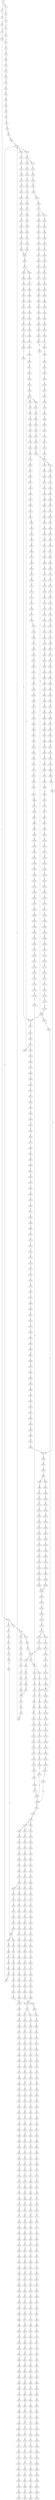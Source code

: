strict digraph  {
	S0 -> S1 [ label = A ];
	S0 -> S2 [ label = G ];
	S1 -> S3 [ label = A ];
	S2 -> S4 [ label = T ];
	S3 -> S5 [ label = C ];
	S4 -> S6 [ label = C ];
	S5 -> S7 [ label = A ];
	S6 -> S8 [ label = A ];
	S7 -> S9 [ label = C ];
	S8 -> S10 [ label = C ];
	S9 -> S11 [ label = A ];
	S10 -> S12 [ label = C ];
	S11 -> S13 [ label = C ];
	S12 -> S14 [ label = C ];
	S12 -> S15 [ label = G ];
	S13 -> S16 [ label = G ];
	S14 -> S17 [ label = T ];
	S15 -> S18 [ label = A ];
	S16 -> S19 [ label = C ];
	S17 -> S20 [ label = G ];
	S18 -> S21 [ label = A ];
	S18 -> S22 [ label = G ];
	S19 -> S23 [ label = T ];
	S20 -> S24 [ label = T ];
	S21 -> S25 [ label = T ];
	S22 -> S26 [ label = T ];
	S23 -> S27 [ label = C ];
	S24 -> S28 [ label = C ];
	S25 -> S29 [ label = C ];
	S26 -> S30 [ label = C ];
	S27 -> S31 [ label = C ];
	S28 -> S32 [ label = C ];
	S29 -> S33 [ label = C ];
	S30 -> S34 [ label = C ];
	S31 -> S35 [ label = T ];
	S32 -> S36 [ label = T ];
	S33 -> S37 [ label = T ];
	S34 -> S38 [ label = A ];
	S34 -> S39 [ label = T ];
	S35 -> S40 [ label = A ];
	S36 -> S41 [ label = T ];
	S37 -> S42 [ label = C ];
	S38 -> S43 [ label = G ];
	S39 -> S44 [ label = C ];
	S40 -> S45 [ label = G ];
	S41 -> S46 [ label = G ];
	S42 -> S47 [ label = G ];
	S43 -> S48 [ label = T ];
	S43 -> S49 [ label = C ];
	S44 -> S50 [ label = G ];
	S45 -> S51 [ label = A ];
	S46 -> S52 [ label = A ];
	S46 -> S53 [ label = T ];
	S47 -> S54 [ label = A ];
	S48 -> S55 [ label = A ];
	S49 -> S56 [ label = T ];
	S50 -> S57 [ label = A ];
	S51 -> S58 [ label = A ];
	S52 -> S59 [ label = A ];
	S53 -> S60 [ label = A ];
	S54 -> S61 [ label = A ];
	S55 -> S62 [ label = G ];
	S56 -> S63 [ label = T ];
	S57 -> S64 [ label = A ];
	S58 -> S65 [ label = C ];
	S59 -> S66 [ label = C ];
	S60 -> S67 [ label = G ];
	S61 -> S68 [ label = C ];
	S62 -> S69 [ label = G ];
	S63 -> S70 [ label = C ];
	S64 -> S71 [ label = C ];
	S65 -> S72 [ label = T ];
	S66 -> S73 [ label = T ];
	S67 -> S74 [ label = G ];
	S68 -> S75 [ label = T ];
	S69 -> S76 [ label = G ];
	S70 -> S77 [ label = A ];
	S71 -> S75 [ label = T ];
	S72 -> S78 [ label = T ];
	S73 -> S79 [ label = T ];
	S74 -> S80 [ label = A ];
	S75 -> S81 [ label = T ];
	S76 -> S82 [ label = T ];
	S77 -> S83 [ label = C ];
	S78 -> S84 [ label = C ];
	S79 -> S85 [ label = C ];
	S80 -> S86 [ label = G ];
	S81 -> S87 [ label = C ];
	S82 -> S88 [ label = C ];
	S83 -> S89 [ label = G ];
	S84 -> S90 [ label = A ];
	S85 -> S91 [ label = A ];
	S86 -> S92 [ label = A ];
	S87 -> S93 [ label = A ];
	S88 -> S94 [ label = A ];
	S89 -> S95 [ label = C ];
	S90 -> S96 [ label = A ];
	S91 -> S97 [ label = A ];
	S92 -> S98 [ label = G ];
	S93 -> S99 [ label = A ];
	S94 -> S100 [ label = C ];
	S95 -> S101 [ label = C ];
	S96 -> S102 [ label = C ];
	S97 -> S102 [ label = C ];
	S98 -> S103 [ label = G ];
	S99 -> S102 [ label = C ];
	S100 -> S104 [ label = T ];
	S101 -> S105 [ label = C ];
	S102 -> S106 [ label = C ];
	S102 -> S107 [ label = T ];
	S103 -> S108 [ label = T ];
	S104 -> S109 [ label = C ];
	S105 -> S110 [ label = T ];
	S106 -> S111 [ label = G ];
	S107 -> S112 [ label = G ];
	S108 -> S113 [ label = C ];
	S109 -> S114 [ label = G ];
	S110 -> S115 [ label = T ];
	S111 -> S116 [ label = G ];
	S112 -> S117 [ label = G ];
	S112 -> S118 [ label = C ];
	S113 -> S119 [ label = C ];
	S114 -> S120 [ label = C ];
	S115 -> S121 [ label = C ];
	S116 -> S122 [ label = C ];
	S117 -> S123 [ label = C ];
	S118 -> S124 [ label = C ];
	S119 -> S125 [ label = C ];
	S120 -> S126 [ label = T ];
	S121 -> S127 [ label = A ];
	S122 -> S128 [ label = C ];
	S123 -> S129 [ label = C ];
	S124 -> S130 [ label = C ];
	S125 -> S131 [ label = A ];
	S125 -> S132 [ label = G ];
	S126 -> S133 [ label = T ];
	S127 -> S134 [ label = T ];
	S128 -> S135 [ label = C ];
	S129 -> S136 [ label = C ];
	S130 -> S137 [ label = T ];
	S131 -> S138 [ label = G ];
	S132 -> S139 [ label = G ];
	S133 -> S140 [ label = C ];
	S134 -> S141 [ label = C ];
	S135 -> S142 [ label = A ];
	S136 -> S143 [ label = A ];
	S137 -> S144 [ label = A ];
	S138 -> S145 [ label = A ];
	S139 -> S146 [ label = A ];
	S140 -> S147 [ label = A ];
	S141 -> S148 [ label = C ];
	S142 -> S149 [ label = G ];
	S143 -> S150 [ label = G ];
	S144 -> S151 [ label = G ];
	S145 -> S152 [ label = G ];
	S146 -> S153 [ label = G ];
	S147 -> S154 [ label = T ];
	S148 -> S155 [ label = A ];
	S149 -> S156 [ label = T ];
	S150 -> S157 [ label = G ];
	S151 -> S158 [ label = G ];
	S152 -> S159 [ label = C ];
	S153 -> S160 [ label = G ];
	S154 -> S161 [ label = C ];
	S155 -> S162 [ label = G ];
	S156 -> S163 [ label = T ];
	S157 -> S164 [ label = T ];
	S158 -> S165 [ label = T ];
	S159 -> S166 [ label = C ];
	S160 -> S167 [ label = C ];
	S161 -> S168 [ label = C ];
	S162 -> S169 [ label = A ];
	S163 -> S170 [ label = G ];
	S164 -> S171 [ label = G ];
	S165 -> S172 [ label = G ];
	S166 -> S173 [ label = A ];
	S167 -> S174 [ label = G ];
	S168 -> S175 [ label = A ];
	S169 -> S176 [ label = A ];
	S170 -> S177 [ label = T ];
	S171 -> S178 [ label = C ];
	S171 -> S179 [ label = G ];
	S172 -> S180 [ label = T ];
	S173 -> S181 [ label = C ];
	S174 -> S182 [ label = T ];
	S175 -> S162 [ label = G ];
	S176 -> S183 [ label = C ];
	S177 -> S184 [ label = G ];
	S178 -> S185 [ label = G ];
	S179 -> S186 [ label = G ];
	S180 -> S187 [ label = G ];
	S181 -> S188 [ label = G ];
	S182 -> S189 [ label = G ];
	S183 -> S190 [ label = C ];
	S184 -> S191 [ label = C ];
	S185 -> S192 [ label = C ];
	S186 -> S193 [ label = C ];
	S187 -> S194 [ label = C ];
	S188 -> S195 [ label = G ];
	S189 -> S196 [ label = G ];
	S190 -> S197 [ label = A ];
	S190 -> S198 [ label = G ];
	S191 -> S199 [ label = G ];
	S192 -> S200 [ label = G ];
	S193 -> S201 [ label = T ];
	S194 -> S202 [ label = G ];
	S195 -> S203 [ label = T ];
	S196 -> S204 [ label = T ];
	S197 -> S205 [ label = G ];
	S197 -> S206 [ label = C ];
	S198 -> S207 [ label = G ];
	S199 -> S208 [ label = T ];
	S200 -> S209 [ label = T ];
	S201 -> S210 [ label = T ];
	S202 -> S211 [ label = T ];
	S203 -> S212 [ label = T ];
	S204 -> S213 [ label = A ];
	S205 -> S214 [ label = A ];
	S206 -> S215 [ label = C ];
	S207 -> S216 [ label = A ];
	S208 -> S217 [ label = C ];
	S209 -> S218 [ label = C ];
	S210 -> S219 [ label = C ];
	S211 -> S220 [ label = C ];
	S212 -> S221 [ label = A ];
	S213 -> S222 [ label = T ];
	S214 -> S223 [ label = C ];
	S215 -> S224 [ label = A ];
	S216 -> S225 [ label = C ];
	S217 -> S226 [ label = G ];
	S218 -> S227 [ label = G ];
	S219 -> S228 [ label = G ];
	S220 -> S229 [ label = G ];
	S221 -> S230 [ label = C ];
	S222 -> S231 [ label = G ];
	S223 -> S232 [ label = T ];
	S224 -> S233 [ label = C ];
	S225 -> S234 [ label = G ];
	S226 -> S235 [ label = A ];
	S227 -> S236 [ label = T ];
	S228 -> S237 [ label = A ];
	S229 -> S235 [ label = A ];
	S230 -> S238 [ label = T ];
	S231 -> S239 [ label = A ];
	S232 -> S240 [ label = C ];
	S233 -> S241 [ label = C ];
	S234 -> S242 [ label = C ];
	S235 -> S243 [ label = A ];
	S236 -> S244 [ label = G ];
	S237 -> S245 [ label = A ];
	S238 -> S246 [ label = G ];
	S239 -> S247 [ label = G ];
	S240 -> S248 [ label = C ];
	S241 -> S249 [ label = C ];
	S242 -> S250 [ label = C ];
	S243 -> S251 [ label = C ];
	S244 -> S252 [ label = C ];
	S245 -> S253 [ label = C ];
	S246 -> S254 [ label = C ];
	S247 -> S255 [ label = C ];
	S248 -> S256 [ label = C ];
	S249 -> S257 [ label = C ];
	S250 -> S258 [ label = C ];
	S251 -> S259 [ label = C ];
	S251 -> S260 [ label = A ];
	S252 -> S261 [ label = A ];
	S253 -> S262 [ label = A ];
	S254 -> S263 [ label = A ];
	S255 -> S264 [ label = G ];
	S256 -> S265 [ label = A ];
	S257 -> S266 [ label = T ];
	S258 -> S267 [ label = A ];
	S259 -> S268 [ label = T ];
	S260 -> S269 [ label = C ];
	S261 -> S270 [ label = T ];
	S262 -> S271 [ label = C ];
	S263 -> S272 [ label = G ];
	S264 -> S273 [ label = G ];
	S265 -> S274 [ label = T ];
	S266 -> S275 [ label = T ];
	S267 -> S276 [ label = T ];
	S268 -> S277 [ label = T ];
	S269 -> S278 [ label = C ];
	S270 -> S279 [ label = C ];
	S271 -> S280 [ label = G ];
	S272 -> S281 [ label = A ];
	S273 -> S282 [ label = T ];
	S274 -> S283 [ label = C ];
	S275 -> S284 [ label = C ];
	S276 -> S285 [ label = C ];
	S277 -> S286 [ label = C ];
	S278 -> S287 [ label = C ];
	S279 -> S288 [ label = C ];
	S280 -> S289 [ label = C ];
	S281 -> S290 [ label = C ];
	S282 -> S291 [ label = C ];
	S283 -> S292 [ label = T ];
	S284 -> S293 [ label = C ];
	S284 -> S294 [ label = G ];
	S285 -> S295 [ label = G ];
	S286 -> S296 [ label = G ];
	S287 -> S297 [ label = G ];
	S288 -> S298 [ label = G ];
	S289 -> S299 [ label = G ];
	S290 -> S300 [ label = G ];
	S291 -> S301 [ label = G ];
	S292 -> S302 [ label = G ];
	S293 -> S303 [ label = T ];
	S294 -> S304 [ label = A ];
	S295 -> S305 [ label = T ];
	S296 -> S306 [ label = T ];
	S297 -> S307 [ label = T ];
	S298 -> S308 [ label = C ];
	S299 -> S309 [ label = C ];
	S300 -> S310 [ label = G ];
	S301 -> S311 [ label = C ];
	S302 -> S312 [ label = C ];
	S303 -> S313 [ label = G ];
	S304 -> S314 [ label = T ];
	S305 -> S315 [ label = C ];
	S306 -> S316 [ label = A ];
	S307 -> S317 [ label = A ];
	S308 -> S318 [ label = A ];
	S309 -> S319 [ label = A ];
	S310 -> S320 [ label = A ];
	S311 -> S321 [ label = A ];
	S312 -> S322 [ label = C ];
	S313 -> S323 [ label = T ];
	S314 -> S324 [ label = C ];
	S315 -> S325 [ label = C ];
	S316 -> S326 [ label = C ];
	S317 -> S327 [ label = C ];
	S318 -> S328 [ label = C ];
	S319 -> S329 [ label = C ];
	S320 -> S330 [ label = C ];
	S321 -> S331 [ label = C ];
	S322 -> S332 [ label = A ];
	S323 -> S333 [ label = C ];
	S324 -> S334 [ label = G ];
	S325 -> S335 [ label = T ];
	S326 -> S336 [ label = T ];
	S327 -> S337 [ label = G ];
	S328 -> S338 [ label = G ];
	S329 -> S339 [ label = G ];
	S330 -> S340 [ label = A ];
	S331 -> S341 [ label = G ];
	S332 -> S342 [ label = G ];
	S333 -> S343 [ label = C ];
	S334 -> S344 [ label = T ];
	S335 -> S345 [ label = C ];
	S336 -> S346 [ label = T ];
	S337 -> S347 [ label = T ];
	S338 -> S348 [ label = T ];
	S339 -> S349 [ label = T ];
	S340 -> S350 [ label = C ];
	S341 -> S351 [ label = C ];
	S342 -> S352 [ label = T ];
	S343 -> S353 [ label = T ];
	S344 -> S354 [ label = T ];
	S345 -> S355 [ label = T ];
	S346 -> S356 [ label = C ];
	S347 -> S357 [ label = C ];
	S348 -> S358 [ label = C ];
	S349 -> S359 [ label = C ];
	S350 -> S360 [ label = A ];
	S351 -> S361 [ label = G ];
	S352 -> S362 [ label = C ];
	S353 -> S363 [ label = T ];
	S354 -> S364 [ label = T ];
	S355 -> S365 [ label = T ];
	S356 -> S366 [ label = A ];
	S357 -> S367 [ label = C ];
	S358 -> S368 [ label = G ];
	S359 -> S369 [ label = C ];
	S360 -> S370 [ label = C ];
	S361 -> S371 [ label = C ];
	S362 -> S372 [ label = G ];
	S363 -> S46 [ label = G ];
	S364 -> S373 [ label = G ];
	S365 -> S374 [ label = C ];
	S366 -> S375 [ label = A ];
	S367 -> S376 [ label = A ];
	S368 -> S377 [ label = A ];
	S369 -> S378 [ label = A ];
	S370 -> S379 [ label = C ];
	S371 -> S380 [ label = G ];
	S372 -> S381 [ label = T ];
	S373 -> S382 [ label = T ];
	S374 -> S383 [ label = T ];
	S375 -> S384 [ label = G ];
	S376 -> S385 [ label = G ];
	S377 -> S386 [ label = G ];
	S378 -> S387 [ label = G ];
	S379 -> S388 [ label = T ];
	S380 -> S389 [ label = G ];
	S381 -> S390 [ label = A ];
	S382 -> S391 [ label = A ];
	S383 -> S392 [ label = C ];
	S384 -> S393 [ label = C ];
	S385 -> S394 [ label = C ];
	S386 -> S395 [ label = C ];
	S387 -> S396 [ label = C ];
	S388 -> S397 [ label = C ];
	S389 -> S398 [ label = C ];
	S390 -> S399 [ label = A ];
	S391 -> S400 [ label = G ];
	S392 -> S401 [ label = G ];
	S393 -> S402 [ label = G ];
	S394 -> S403 [ label = G ];
	S395 -> S404 [ label = G ];
	S396 -> S405 [ label = T ];
	S396 -> S403 [ label = G ];
	S397 -> S406 [ label = T ];
	S398 -> S407 [ label = T ];
	S399 -> S408 [ label = G ];
	S400 -> S409 [ label = G ];
	S401 -> S410 [ label = G ];
	S402 -> S411 [ label = A ];
	S403 -> S412 [ label = A ];
	S404 -> S413 [ label = A ];
	S405 -> S414 [ label = T ];
	S406 -> S415 [ label = A ];
	S407 -> S416 [ label = G ];
	S408 -> S417 [ label = A ];
	S409 -> S418 [ label = A ];
	S410 -> S419 [ label = A ];
	S411 -> S420 [ label = G ];
	S412 -> S421 [ label = G ];
	S413 -> S422 [ label = G ];
	S414 -> S70 [ label = C ];
	S415 -> S423 [ label = G ];
	S416 -> S424 [ label = G ];
	S417 -> S425 [ label = C ];
	S418 -> S426 [ label = A ];
	S419 -> S427 [ label = G ];
	S420 -> S428 [ label = T ];
	S421 -> S429 [ label = T ];
	S422 -> S430 [ label = T ];
	S423 -> S431 [ label = A ];
	S424 -> S432 [ label = A ];
	S425 -> S433 [ label = G ];
	S426 -> S434 [ label = A ];
	S427 -> S435 [ label = A ];
	S428 -> S436 [ label = C ];
	S429 -> S437 [ label = C ];
	S430 -> S438 [ label = C ];
	S431 -> S439 [ label = A ];
	S432 -> S440 [ label = A ];
	S433 -> S441 [ label = G ];
	S434 -> S442 [ label = G ];
	S435 -> S443 [ label = G ];
	S436 -> S444 [ label = C ];
	S437 -> S445 [ label = C ];
	S437 -> S446 [ label = T ];
	S438 -> S447 [ label = G ];
	S439 -> S448 [ label = C ];
	S440 -> S449 [ label = T ];
	S441 -> S450 [ label = C ];
	S442 -> S451 [ label = G ];
	S443 -> S452 [ label = G ];
	S444 -> S453 [ label = C ];
	S445 -> S453 [ label = C ];
	S446 -> S454 [ label = C ];
	S447 -> S455 [ label = A ];
	S448 -> S456 [ label = G ];
	S449 -> S457 [ label = G ];
	S450 -> S458 [ label = T ];
	S451 -> S459 [ label = T ];
	S452 -> S460 [ label = T ];
	S453 -> S461 [ label = T ];
	S453 -> S462 [ label = G ];
	S454 -> S463 [ label = G ];
	S455 -> S464 [ label = A ];
	S456 -> S465 [ label = A ];
	S457 -> S466 [ label = G ];
	S458 -> S467 [ label = C ];
	S459 -> S468 [ label = C ];
	S460 -> S469 [ label = C ];
	S461 -> S470 [ label = C ];
	S462 -> S471 [ label = C ];
	S463 -> S472 [ label = T ];
	S464 -> S473 [ label = C ];
	S465 -> S474 [ label = G ];
	S466 -> S475 [ label = G ];
	S467 -> S476 [ label = T ];
	S468 -> S477 [ label = C ];
	S469 -> S119 [ label = C ];
	S470 -> S478 [ label = C ];
	S471 -> S479 [ label = C ];
	S472 -> S480 [ label = C ];
	S473 -> S481 [ label = C ];
	S474 -> S482 [ label = G ];
	S475 -> S483 [ label = G ];
	S476 -> S484 [ label = C ];
	S477 -> S485 [ label = C ];
	S478 -> S486 [ label = G ];
	S479 -> S487 [ label = T ];
	S480 -> S488 [ label = T ];
	S481 -> S489 [ label = T ];
	S482 -> S490 [ label = T ];
	S483 -> S491 [ label = T ];
	S484 -> S492 [ label = G ];
	S485 -> S493 [ label = G ];
	S486 -> S494 [ label = G ];
	S487 -> S495 [ label = G ];
	S488 -> S496 [ label = G ];
	S489 -> S497 [ label = G ];
	S490 -> S498 [ label = G ];
	S491 -> S499 [ label = C ];
	S492 -> S500 [ label = A ];
	S493 -> S501 [ label = A ];
	S494 -> S502 [ label = T ];
	S495 -> S503 [ label = T ];
	S496 -> S504 [ label = T ];
	S497 -> S505 [ label = T ];
	S498 -> S506 [ label = T ];
	S499 -> S507 [ label = C ];
	S500 -> S508 [ label = A ];
	S501 -> S509 [ label = A ];
	S502 -> S510 [ label = C ];
	S503 -> S511 [ label = C ];
	S504 -> S512 [ label = T ];
	S505 -> S513 [ label = C ];
	S506 -> S514 [ label = C ];
	S507 -> S515 [ label = G ];
	S508 -> S516 [ label = G ];
	S509 -> S517 [ label = G ];
	S510 -> S518 [ label = T ];
	S511 -> S519 [ label = G ];
	S512 -> S520 [ label = C ];
	S513 -> S521 [ label = G ];
	S514 -> S522 [ label = C ];
	S515 -> S523 [ label = C ];
	S516 -> S524 [ label = T ];
	S517 -> S525 [ label = T ];
	S518 -> S526 [ label = G ];
	S519 -> S527 [ label = C ];
	S520 -> S528 [ label = C ];
	S521 -> S529 [ label = C ];
	S522 -> S530 [ label = C ];
	S523 -> S531 [ label = C ];
	S524 -> S532 [ label = C ];
	S525 -> S533 [ label = C ];
	S526 -> S534 [ label = G ];
	S527 -> S535 [ label = G ];
	S528 -> S536 [ label = G ];
	S529 -> S537 [ label = G ];
	S530 -> S538 [ label = T ];
	S531 -> S539 [ label = G ];
	S532 -> S540 [ label = G ];
	S533 -> S541 [ label = G ];
	S534 -> S542 [ label = A ];
	S535 -> S543 [ label = C ];
	S536 -> S544 [ label = T ];
	S537 -> S543 [ label = C ];
	S538 -> S545 [ label = G ];
	S539 -> S546 [ label = G ];
	S540 -> S547 [ label = C ];
	S541 -> S548 [ label = A ];
	S542 -> S549 [ label = G ];
	S543 -> S550 [ label = G ];
	S543 -> S551 [ label = A ];
	S544 -> S552 [ label = G ];
	S545 -> S553 [ label = T ];
	S546 -> S554 [ label = A ];
	S547 -> S555 [ label = G ];
	S548 -> S556 [ label = G ];
	S549 -> S557 [ label = G ];
	S550 -> S558 [ label = A ];
	S551 -> S559 [ label = A ];
	S552 -> S560 [ label = G ];
	S553 -> S561 [ label = C ];
	S554 -> S562 [ label = A ];
	S555 -> S563 [ label = G ];
	S556 -> S564 [ label = G ];
	S557 -> S565 [ label = G ];
	S558 -> S566 [ label = G ];
	S559 -> S567 [ label = C ];
	S560 -> S568 [ label = C ];
	S561 -> S569 [ label = C ];
	S562 -> S570 [ label = C ];
	S563 -> S571 [ label = C ];
	S564 -> S572 [ label = T ];
	S565 -> S573 [ label = T ];
	S566 -> S574 [ label = C ];
	S567 -> S575 [ label = C ];
	S568 -> S576 [ label = C ];
	S569 -> S577 [ label = T ];
	S570 -> S578 [ label = T ];
	S571 -> S579 [ label = T ];
	S572 -> S580 [ label = A ];
	S573 -> S581 [ label = G ];
	S574 -> S582 [ label = A ];
	S575 -> S583 [ label = C ];
	S576 -> S584 [ label = C ];
	S577 -> S585 [ label = A ];
	S578 -> S586 [ label = G ];
	S579 -> S587 [ label = A ];
	S580 -> S588 [ label = T ];
	S581 -> S589 [ label = T ];
	S582 -> S590 [ label = G ];
	S583 -> S591 [ label = G ];
	S584 -> S592 [ label = G ];
	S585 -> S593 [ label = C ];
	S586 -> S594 [ label = C ];
	S587 -> S595 [ label = T ];
	S588 -> S596 [ label = A ];
	S589 -> S597 [ label = T ];
	S590 -> S598 [ label = T ];
	S591 -> S599 [ label = T ];
	S592 -> S600 [ label = T ];
	S593 -> S601 [ label = T ];
	S594 -> S602 [ label = A ];
	S595 -> S603 [ label = A ];
	S596 -> S604 [ label = A ];
	S597 -> S605 [ label = C ];
	S598 -> S606 [ label = G ];
	S599 -> S607 [ label = A ];
	S600 -> S608 [ label = C ];
	S601 -> S609 [ label = A ];
	S602 -> S610 [ label = A ];
	S603 -> S611 [ label = G ];
	S604 -> S612 [ label = G ];
	S605 -> S613 [ label = C ];
	S606 -> S614 [ label = C ];
	S607 -> S615 [ label = C ];
	S608 -> S616 [ label = C ];
	S609 -> S617 [ label = C ];
	S610 -> S618 [ label = C ];
	S611 -> S619 [ label = T ];
	S612 -> S620 [ label = T ];
	S613 -> S621 [ label = A ];
	S614 -> S622 [ label = A ];
	S615 -> S623 [ label = A ];
	S616 -> S624 [ label = A ];
	S617 -> S625 [ label = C ];
	S618 -> S626 [ label = C ];
	S619 -> S627 [ label = A ];
	S620 -> S628 [ label = C ];
	S621 -> S629 [ label = G ];
	S622 -> S630 [ label = A ];
	S623 -> S631 [ label = G ];
	S624 -> S632 [ label = G ];
	S625 -> S633 [ label = A ];
	S626 -> S634 [ label = A ];
	S627 -> S635 [ label = G ];
	S628 -> S636 [ label = G ];
	S629 -> S637 [ label = C ];
	S630 -> S638 [ label = C ];
	S631 -> S639 [ label = C ];
	S632 -> S640 [ label = T ];
	S633 -> S641 [ label = G ];
	S634 -> S642 [ label = G ];
	S635 -> S643 [ label = C ];
	S636 -> S644 [ label = T ];
	S637 -> S645 [ label = A ];
	S638 -> S646 [ label = A ];
	S639 -> S647 [ label = A ];
	S640 -> S648 [ label = A ];
	S641 -> S649 [ label = G ];
	S642 -> S650 [ label = A ];
	S643 -> S651 [ label = C ];
	S644 -> S652 [ label = G ];
	S645 -> S653 [ label = G ];
	S646 -> S654 [ label = G ];
	S647 -> S655 [ label = G ];
	S648 -> S656 [ label = G ];
	S649 -> S657 [ label = A ];
	S650 -> S658 [ label = A ];
	S651 -> S659 [ label = G ];
	S652 -> S660 [ label = G ];
	S653 -> S661 [ label = A ];
	S654 -> S662 [ label = C ];
	S655 -> S663 [ label = G ];
	S656 -> S664 [ label = C ];
	S657 -> S665 [ label = G ];
	S658 -> S666 [ label = C ];
	S659 -> S667 [ label = A ];
	S660 -> S668 [ label = T ];
	S661 -> S669 [ label = T ];
	S662 -> S670 [ label = T ];
	S663 -> S671 [ label = T ];
	S664 -> S672 [ label = T ];
	S665 -> S673 [ label = A ];
	S666 -> S674 [ label = A ];
	S667 -> S675 [ label = A ];
	S668 -> S676 [ label = A ];
	S669 -> S677 [ label = A ];
	S670 -> S678 [ label = A ];
	S671 -> S679 [ label = G ];
	S672 -> S680 [ label = C ];
	S673 -> S681 [ label = G ];
	S674 -> S682 [ label = G ];
	S675 -> S683 [ label = A ];
	S676 -> S684 [ label = C ];
	S677 -> S685 [ label = A ];
	S678 -> S686 [ label = C ];
	S679 -> S687 [ label = C ];
	S680 -> S688 [ label = C ];
	S681 -> S689 [ label = T ];
	S682 -> S690 [ label = C ];
	S683 -> S691 [ label = C ];
	S684 -> S692 [ label = C ];
	S685 -> S693 [ label = A ];
	S686 -> S694 [ label = G ];
	S687 -> S695 [ label = A ];
	S688 -> S696 [ label = A ];
	S689 -> S697 [ label = C ];
	S690 -> S698 [ label = C ];
	S691 -> S699 [ label = C ];
	S692 -> S700 [ label = G ];
	S693 -> S701 [ label = A ];
	S694 -> S702 [ label = A ];
	S695 -> S703 [ label = C ];
	S696 -> S704 [ label = C ];
	S697 -> S705 [ label = A ];
	S698 -> S706 [ label = G ];
	S699 -> S707 [ label = C ];
	S700 -> S708 [ label = G ];
	S701 -> S709 [ label = A ];
	S702 -> S710 [ label = G ];
	S703 -> S711 [ label = G ];
	S704 -> S712 [ label = C ];
	S705 -> S713 [ label = G ];
	S706 -> S714 [ label = T ];
	S707 -> S715 [ label = C ];
	S708 -> S716 [ label = T ];
	S709 -> S717 [ label = C ];
	S710 -> S718 [ label = A ];
	S711 -> S719 [ label = C ];
	S712 -> S720 [ label = G ];
	S713 -> S721 [ label = G ];
	S714 -> S722 [ label = C ];
	S715 -> S723 [ label = G ];
	S716 -> S724 [ label = G ];
	S717 -> S725 [ label = T ];
	S718 -> S726 [ label = A ];
	S719 -> S727 [ label = G ];
	S720 -> S728 [ label = G ];
	S721 -> S729 [ label = A ];
	S722 -> S730 [ label = C ];
	S723 -> S731 [ label = A ];
	S724 -> S732 [ label = G ];
	S725 -> S733 [ label = T ];
	S726 -> S734 [ label = C ];
	S727 -> S735 [ label = G ];
	S728 -> S736 [ label = A ];
	S729 -> S737 [ label = C ];
	S730 -> S738 [ label = T ];
	S731 -> S739 [ label = C ];
	S732 -> S740 [ label = T ];
	S733 -> S741 [ label = T ];
	S734 -> S742 [ label = T ];
	S735 -> S743 [ label = T ];
	S736 -> S744 [ label = C ];
	S737 -> S745 [ label = C ];
	S738 -> S746 [ label = C ];
	S739 -> S747 [ label = T ];
	S740 -> S748 [ label = T ];
	S741 -> S749 [ label = G ];
	S742 -> S750 [ label = G ];
	S743 -> S751 [ label = G ];
	S744 -> S752 [ label = G ];
	S745 -> S753 [ label = A ];
	S746 -> S754 [ label = T ];
	S747 -> S755 [ label = A ];
	S748 -> S756 [ label = A ];
	S749 -> S757 [ label = C ];
	S750 -> S758 [ label = G ];
	S751 -> S759 [ label = C ];
	S752 -> S760 [ label = T ];
	S753 -> S761 [ label = G ];
	S754 -> S762 [ label = G ];
	S755 -> S763 [ label = G ];
	S756 -> S764 [ label = G ];
	S757 -> S765 [ label = C ];
	S758 -> S766 [ label = C ];
	S759 -> S767 [ label = C ];
	S760 -> S768 [ label = C ];
	S761 -> S769 [ label = T ];
	S762 -> S770 [ label = T ];
	S763 -> S771 [ label = A ];
	S764 -> S772 [ label = A ];
	S765 -> S773 [ label = G ];
	S766 -> S774 [ label = G ];
	S767 -> S775 [ label = G ];
	S768 -> S776 [ label = G ];
	S769 -> S777 [ label = C ];
	S770 -> S778 [ label = C ];
	S771 -> S779 [ label = A ];
	S772 -> S780 [ label = A ];
	S773 -> S781 [ label = T ];
	S774 -> S782 [ label = C ];
	S775 -> S783 [ label = C ];
	S776 -> S784 [ label = T ];
	S777 -> S785 [ label = T ];
	S778 -> S786 [ label = G ];
	S779 -> S787 [ label = T ];
	S780 -> S788 [ label = G ];
	S781 -> S789 [ label = A ];
	S782 -> S790 [ label = A ];
	S783 -> S791 [ label = A ];
	S784 -> S792 [ label = G ];
	S785 -> S793 [ label = C ];
	S786 -> S794 [ label = T ];
	S787 -> S795 [ label = C ];
	S788 -> S796 [ label = G ];
	S789 -> S797 [ label = G ];
	S790 -> S798 [ label = G ];
	S791 -> S799 [ label = A ];
	S792 -> S800 [ label = A ];
	S793 -> S801 [ label = T ];
	S794 -> S802 [ label = G ];
	S795 -> S803 [ label = G ];
	S796 -> S804 [ label = G ];
	S797 -> S805 [ label = C ];
	S798 -> S806 [ label = C ];
	S799 -> S807 [ label = C ];
	S800 -> S808 [ label = C ];
	S801 -> S809 [ label = G ];
	S802 -> S810 [ label = G ];
	S803 -> S811 [ label = G ];
	S804 -> S812 [ label = G ];
	S805 -> S813 [ label = C ];
	S806 -> S814 [ label = G ];
	S807 -> S815 [ label = C ];
	S808 -> S816 [ label = C ];
	S809 -> S817 [ label = T ];
	S810 -> S818 [ label = T ];
	S811 -> S819 [ label = G ];
	S812 -> S820 [ label = G ];
	S813 -> S821 [ label = G ];
	S814 -> S822 [ label = G ];
	S815 -> S823 [ label = A ];
	S816 -> S824 [ label = G ];
	S817 -> S825 [ label = A ];
	S818 -> S826 [ label = A ];
	S819 -> S827 [ label = T ];
	S820 -> S828 [ label = T ];
	S821 -> S829 [ label = G ];
	S822 -> S830 [ label = G ];
	S823 -> S831 [ label = G ];
	S824 -> S832 [ label = G ];
	S827 -> S833 [ label = A ];
	S828 -> S834 [ label = C ];
	S829 -> S835 [ label = T ];
	S830 -> S836 [ label = T ];
	S831 -> S837 [ label = T ];
	S832 -> S838 [ label = T ];
	S833 -> S839 [ label = T ];
	S834 -> S840 [ label = C ];
	S835 -> S841 [ label = G ];
	S836 -> S842 [ label = G ];
	S837 -> S843 [ label = C ];
	S838 -> S844 [ label = C ];
	S839 -> S845 [ label = C ];
	S840 -> S846 [ label = G ];
	S841 -> S847 [ label = A ];
	S842 -> S848 [ label = C ];
	S843 -> S849 [ label = G ];
	S844 -> S850 [ label = G ];
	S845 -> S851 [ label = C ];
	S846 -> S852 [ label = T ];
	S847 -> S853 [ label = C ];
	S848 -> S854 [ label = C ];
	S849 -> S855 [ label = C ];
	S850 -> S856 [ label = C ];
	S851 -> S857 [ label = C ];
	S852 -> S858 [ label = C ];
	S853 -> S859 [ label = G ];
	S854 -> S860 [ label = G ];
	S855 -> S861 [ label = G ];
	S856 -> S862 [ label = G ];
	S857 -> S863 [ label = G ];
	S858 -> S864 [ label = G ];
	S859 -> S865 [ label = T ];
	S860 -> S866 [ label = C ];
	S861 -> S867 [ label = C ];
	S862 -> S868 [ label = T ];
	S863 -> S869 [ label = A ];
	S864 -> S870 [ label = G ];
	S865 -> S871 [ label = G ];
	S866 -> S872 [ label = C ];
	S867 -> S873 [ label = A ];
	S868 -> S874 [ label = A ];
	S869 -> S875 [ label = A ];
	S870 -> S876 [ label = A ];
	S871 -> S877 [ label = G ];
	S872 -> S878 [ label = G ];
	S873 -> S879 [ label = G ];
	S874 -> S880 [ label = G ];
	S875 -> S881 [ label = A ];
	S876 -> S882 [ label = A ];
	S877 -> S883 [ label = G ];
	S878 -> S884 [ label = G ];
	S879 -> S885 [ label = C ];
	S880 -> S886 [ label = C ];
	S881 -> S887 [ label = G ];
	S882 -> S888 [ label = C ];
	S883 -> S889 [ label = T ];
	S884 -> S890 [ label = T ];
	S885 -> S891 [ label = C ];
	S886 -> S892 [ label = C ];
	S887 -> S893 [ label = T ];
	S888 -> S894 [ label = T ];
	S889 -> S895 [ label = A ];
	S890 -> S896 [ label = G ];
	S891 -> S897 [ label = G ];
	S892 -> S898 [ label = G ];
	S893 -> S899 [ label = G ];
	S894 -> S900 [ label = A ];
	S895 -> S901 [ label = C ];
	S896 -> S902 [ label = G ];
	S897 -> S903 [ label = G ];
	S898 -> S904 [ label = C ];
	S899 -> S905 [ label = T ];
	S900 -> S906 [ label = C ];
	S901 -> S907 [ label = T ];
	S902 -> S908 [ label = T ];
	S903 -> S909 [ label = T ];
	S904 -> S910 [ label = T ];
	S905 -> S911 [ label = C ];
	S906 -> S912 [ label = A ];
	S907 -> S913 [ label = A ];
	S908 -> S914 [ label = G ];
	S909 -> S915 [ label = G ];
	S910 -> S916 [ label = G ];
	S911 -> S917 [ label = G ];
	S912 -> S918 [ label = A ];
	S913 -> S919 [ label = T ];
	S914 -> S920 [ label = G ];
	S915 -> S921 [ label = G ];
	S916 -> S922 [ label = G ];
	S917 -> S923 [ label = T ];
	S918 -> S924 [ label = C ];
	S919 -> S925 [ label = T ];
	S920 -> S926 [ label = A ];
	S921 -> S927 [ label = A ];
	S922 -> S928 [ label = A ];
	S923 -> S929 [ label = C ];
	S924 -> S930 [ label = G ];
	S925 -> S931 [ label = G ];
	S926 -> S932 [ label = A ];
	S927 -> S933 [ label = A ];
	S928 -> S934 [ label = A ];
	S929 -> S935 [ label = G ];
	S930 -> S936 [ label = A ];
	S931 -> S937 [ label = G ];
	S932 -> S938 [ label = C ];
	S933 -> S939 [ label = G ];
	S934 -> S940 [ label = G ];
	S935 -> S941 [ label = G ];
	S936 -> S942 [ label = A ];
	S937 -> S943 [ label = A ];
	S938 -> S944 [ label = C ];
	S939 -> S945 [ label = A ];
	S940 -> S946 [ label = A ];
	S941 -> S947 [ label = A ];
	S942 -> S948 [ label = A ];
	S943 -> S949 [ label = A ];
	S944 -> S950 [ label = T ];
	S945 -> S951 [ label = A ];
	S946 -> S952 [ label = A ];
	S947 -> S953 [ label = A ];
	S948 -> S954 [ label = A ];
	S949 -> S955 [ label = C ];
	S950 -> S956 [ label = C ];
	S951 -> S957 [ label = C ];
	S952 -> S958 [ label = C ];
	S953 -> S959 [ label = C ];
	S954 -> S960 [ label = C ];
	S955 -> S961 [ label = G ];
	S956 -> S962 [ label = G ];
	S957 -> S963 [ label = G ];
	S958 -> S963 [ label = G ];
	S959 -> S964 [ label = A ];
	S960 -> S965 [ label = A ];
	S961 -> S966 [ label = G ];
	S962 -> S967 [ label = G ];
	S963 -> S968 [ label = G ];
	S964 -> S969 [ label = G ];
	S965 -> S970 [ label = G ];
	S966 -> S971 [ label = T ];
	S967 -> S972 [ label = C ];
	S968 -> S973 [ label = C ];
	S969 -> S974 [ label = G ];
	S970 -> S975 [ label = A ];
	S971 -> S976 [ label = A ];
	S972 -> S977 [ label = A ];
	S973 -> S978 [ label = A ];
	S974 -> S979 [ label = A ];
	S975 -> S980 [ label = A ];
	S976 -> S981 [ label = C ];
	S977 -> S982 [ label = C ];
	S978 -> S983 [ label = C ];
	S979 -> S984 [ label = A ];
	S980 -> S985 [ label = G ];
	S981 -> S986 [ label = G ];
	S982 -> S987 [ label = G ];
	S983 -> S988 [ label = C ];
	S983 -> S989 [ label = T ];
	S984 -> S990 [ label = T ];
	S985 -> S991 [ label = G ];
	S986 -> S992 [ label = A ];
	S987 -> S993 [ label = C ];
	S988 -> S994 [ label = G ];
	S989 -> S995 [ label = G ];
	S990 -> S996 [ label = A ];
	S991 -> S997 [ label = G ];
	S992 -> S998 [ label = A ];
	S993 -> S999 [ label = G ];
	S994 -> S1000 [ label = G ];
	S995 -> S1001 [ label = G ];
	S996 -> S1002 [ label = G ];
	S997 -> S1003 [ label = G ];
	S998 -> S1004 [ label = G ];
	S999 -> S1005 [ label = C ];
	S1000 -> S1006 [ label = G ];
	S1001 -> S1007 [ label = G ];
	S1002 -> S1008 [ label = T ];
	S1003 -> S1009 [ label = T ];
	S1004 -> S1010 [ label = A ];
	S1005 -> S1011 [ label = G ];
	S1006 -> S1012 [ label = A ];
	S1007 -> S1013 [ label = A ];
	S1008 -> S1014 [ label = C ];
	S1009 -> S1015 [ label = C ];
	S1010 -> S1016 [ label = A ];
	S1011 -> S1017 [ label = C ];
	S1012 -> S1018 [ label = A ];
	S1013 -> S1019 [ label = A ];
	S1014 -> S1020 [ label = T ];
	S1015 -> S1021 [ label = T ];
	S1016 -> S1022 [ label = G ];
	S1017 -> S1023 [ label = G ];
	S1018 -> S1024 [ label = T ];
	S1019 -> S1025 [ label = C ];
	S1020 -> S1026 [ label = C ];
	S1021 -> S1027 [ label = C ];
	S1022 -> S1028 [ label = T ];
	S1023 -> S1029 [ label = T ];
	S1024 -> S1030 [ label = T ];
	S1025 -> S1031 [ label = T ];
	S1026 -> S1032 [ label = T ];
	S1027 -> S1033 [ label = T ];
	S1028 -> S1034 [ label = G ];
	S1029 -> S1035 [ label = C ];
	S1030 -> S1036 [ label = G ];
	S1031 -> S1037 [ label = G ];
	S1032 -> S1038 [ label = C ];
	S1033 -> S1039 [ label = C ];
	S1034 -> S1040 [ label = T ];
	S1035 -> S1041 [ label = G ];
	S1036 -> S1042 [ label = A ];
	S1037 -> S1043 [ label = G ];
	S1038 -> S1044 [ label = T ];
	S1039 -> S1045 [ label = G ];
	S1040 -> S1046 [ label = C ];
	S1041 -> S1047 [ label = A ];
	S1042 -> S1048 [ label = A ];
	S1043 -> S1049 [ label = A ];
	S1044 -> S1050 [ label = G ];
	S1045 -> S1051 [ label = T ];
	S1046 -> S1052 [ label = C ];
	S1047 -> S1053 [ label = C ];
	S1048 -> S1054 [ label = C ];
	S1049 -> S1055 [ label = C ];
	S1050 -> S1056 [ label = A ];
	S1051 -> S1057 [ label = G ];
	S1052 -> S1058 [ label = T ];
	S1053 -> S1059 [ label = G ];
	S1054 -> S1060 [ label = C ];
	S1055 -> S1061 [ label = C ];
	S1056 -> S1062 [ label = G ];
	S1057 -> S1063 [ label = G ];
	S1058 -> S1064 [ label = G ];
	S1059 -> S1065 [ label = C ];
	S1060 -> S1066 [ label = C ];
	S1061 -> S1067 [ label = C ];
	S1062 -> S1068 [ label = T ];
	S1063 -> S1069 [ label = T ];
	S1064 -> S1070 [ label = G ];
	S1065 -> S1071 [ label = G ];
	S1066 -> S1072 [ label = G ];
	S1067 -> S1073 [ label = G ];
	S1068 -> S1074 [ label = A ];
	S1069 -> S1075 [ label = A ];
	S1070 -> S1076 [ label = C ];
	S1071 -> S1077 [ label = C ];
	S1072 -> S1078 [ label = T ];
	S1073 -> S1079 [ label = T ];
	S1076 -> S1080 [ label = C ];
	S1077 -> S1081 [ label = C ];
	S1078 -> S1082 [ label = C ];
	S1079 -> S1083 [ label = C ];
	S1080 -> S1084 [ label = T ];
	S1081 -> S1085 [ label = T ];
	S1082 -> S1086 [ label = T ];
	S1083 -> S1087 [ label = T ];
	S1084 -> S1088 [ label = G ];
	S1085 -> S1089 [ label = C ];
	S1086 -> S1090 [ label = C ];
	S1087 -> S1091 [ label = C ];
	S1088 -> S1092 [ label = G ];
	S1089 -> S1093 [ label = G ];
	S1090 -> S1094 [ label = G ];
	S1091 -> S1094 [ label = G ];
	S1092 -> S1095 [ label = G ];
	S1093 -> S1096 [ label = G ];
	S1094 -> S1097 [ label = G ];
	S1095 -> S1098 [ label = T ];
	S1096 -> S1099 [ label = G ];
	S1097 -> S1100 [ label = C ];
	S1098 -> S1101 [ label = C ];
	S1099 -> S1102 [ label = C ];
	S1100 -> S1103 [ label = A ];
	S1101 -> S1104 [ label = C ];
	S1102 -> S1105 [ label = T ];
	S1103 -> S1106 [ label = C ];
	S1104 -> S1107 [ label = C ];
	S1105 -> S1108 [ label = C ];
	S1106 -> S1109 [ label = C ];
	S1107 -> S1110 [ label = G ];
	S1108 -> S1111 [ label = A ];
	S1109 -> S1112 [ label = G ];
	S1110 -> S1113 [ label = A ];
	S1111 -> S1114 [ label = C ];
	S1112 -> S1115 [ label = A ];
	S1113 -> S1116 [ label = G ];
	S1114 -> S1117 [ label = G ];
	S1115 -> S1118 [ label = G ];
	S1115 -> S1119 [ label = A ];
	S1116 -> S1120 [ label = T ];
	S1117 -> S1121 [ label = T ];
	S1118 -> S1122 [ label = T ];
	S1119 -> S1123 [ label = T ];
	S1120 -> S1124 [ label = C ];
	S1121 -> S1125 [ label = C ];
	S1122 -> S1126 [ label = C ];
	S1123 -> S1127 [ label = G ];
	S1124 -> S1128 [ label = C ];
	S1125 -> S1129 [ label = C ];
	S1126 -> S34 [ label = C ];
	S1127 -> S1130 [ label = T ];
	S1128 -> S1131 [ label = A ];
	S1129 -> S1132 [ label = A ];
	S1130 -> S1133 [ label = A ];
	S1131 -> S43 [ label = G ];
	S1132 -> S1134 [ label = G ];
	S1133 -> S1135 [ label = G ];
	S1134 -> S396 [ label = C ];
	S1135 -> S1136 [ label = T ];
	S1136 -> S1137 [ label = T ];
	S1137 -> S1138 [ label = T ];
	S1138 -> S1139 [ label = C ];
	S1139 -> S1140 [ label = A ];
	S1140 -> S1141 [ label = C ];
	S1141 -> S1142 [ label = T ];
	S1142 -> S1143 [ label = C ];
	S1143 -> S1144 [ label = C ];
	S1144 -> S1145 [ label = T ];
	S1145 -> S1146 [ label = T ];
	S1146 -> S1147 [ label = T ];
	S1147 -> S1148 [ label = C ];
	S1148 -> S1149 [ label = A ];
	S1149 -> S1150 [ label = T ];
	S1150 -> S1151 [ label = C ];
	S1151 -> S1152 [ label = C ];
	S1152 -> S1153 [ label = A ];
	S1153 -> S1154 [ label = G ];
	S1154 -> S169 [ label = A ];
}
